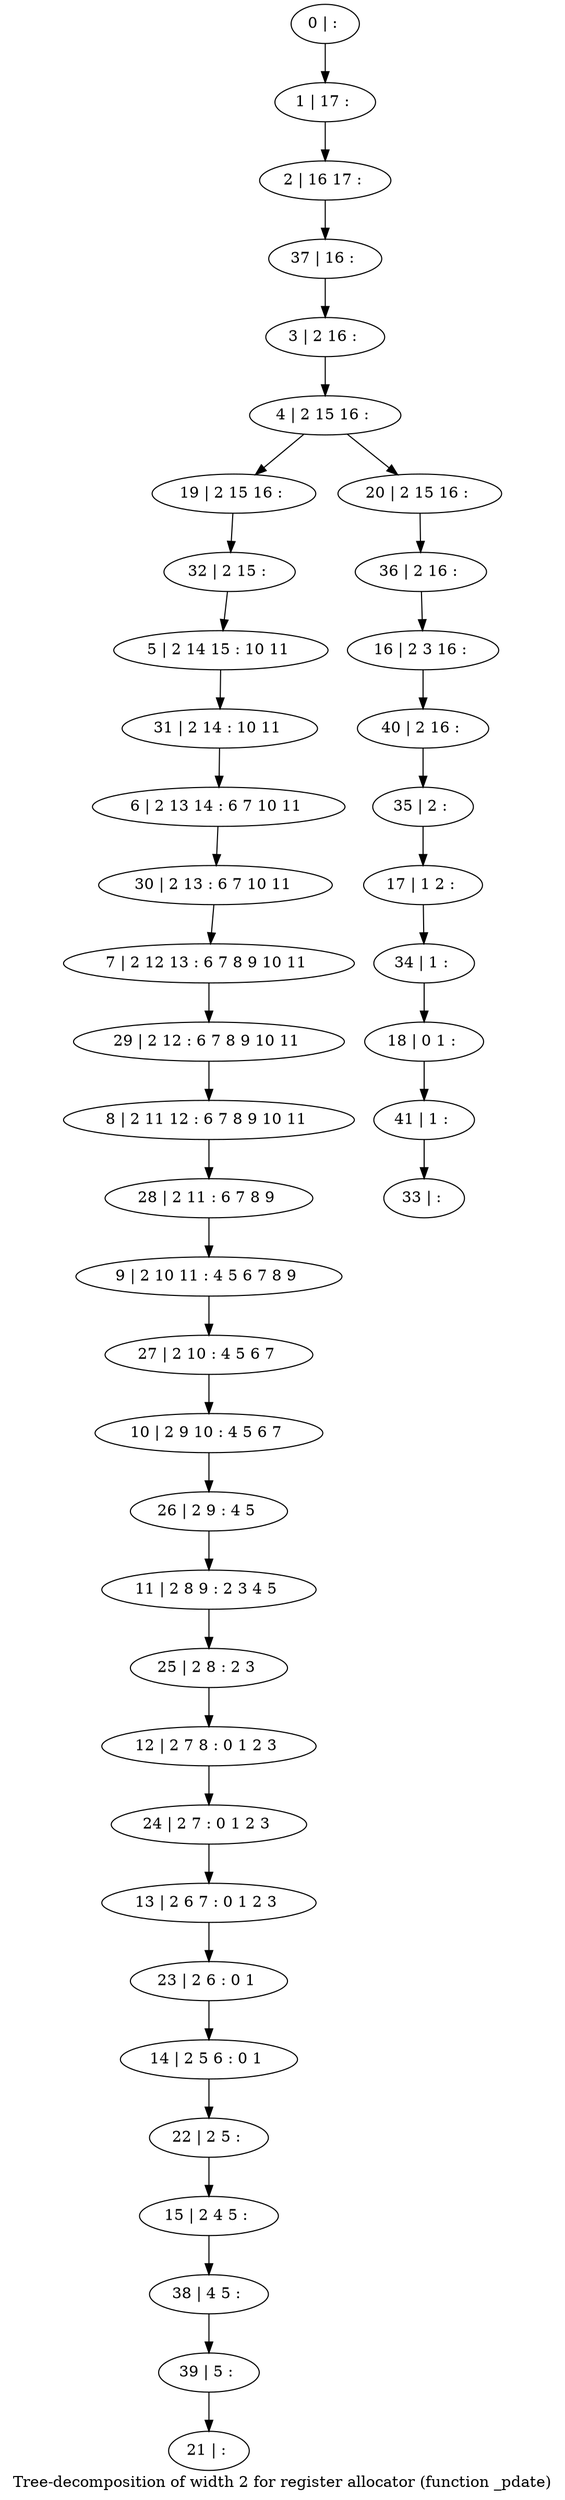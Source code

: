 digraph G {
graph [label="Tree-decomposition of width 2 for register allocator (function _pdate)"]
0[label="0 | : "];
1[label="1 | 17 : "];
2[label="2 | 16 17 : "];
3[label="3 | 2 16 : "];
4[label="4 | 2 15 16 : "];
5[label="5 | 2 14 15 : 10 11 "];
6[label="6 | 2 13 14 : 6 7 10 11 "];
7[label="7 | 2 12 13 : 6 7 8 9 10 11 "];
8[label="8 | 2 11 12 : 6 7 8 9 10 11 "];
9[label="9 | 2 10 11 : 4 5 6 7 8 9 "];
10[label="10 | 2 9 10 : 4 5 6 7 "];
11[label="11 | 2 8 9 : 2 3 4 5 "];
12[label="12 | 2 7 8 : 0 1 2 3 "];
13[label="13 | 2 6 7 : 0 1 2 3 "];
14[label="14 | 2 5 6 : 0 1 "];
15[label="15 | 2 4 5 : "];
16[label="16 | 2 3 16 : "];
17[label="17 | 1 2 : "];
18[label="18 | 0 1 : "];
19[label="19 | 2 15 16 : "];
20[label="20 | 2 15 16 : "];
21[label="21 | : "];
22[label="22 | 2 5 : "];
23[label="23 | 2 6 : 0 1 "];
24[label="24 | 2 7 : 0 1 2 3 "];
25[label="25 | 2 8 : 2 3 "];
26[label="26 | 2 9 : 4 5 "];
27[label="27 | 2 10 : 4 5 6 7 "];
28[label="28 | 2 11 : 6 7 8 9 "];
29[label="29 | 2 12 : 6 7 8 9 10 11 "];
30[label="30 | 2 13 : 6 7 10 11 "];
31[label="31 | 2 14 : 10 11 "];
32[label="32 | 2 15 : "];
33[label="33 | : "];
34[label="34 | 1 : "];
35[label="35 | 2 : "];
36[label="36 | 2 16 : "];
37[label="37 | 16 : "];
38[label="38 | 4 5 : "];
39[label="39 | 5 : "];
40[label="40 | 2 16 : "];
41[label="41 | 1 : "];
0->1 ;
1->2 ;
3->4 ;
4->19 ;
4->20 ;
22->15 ;
14->22 ;
23->14 ;
13->23 ;
24->13 ;
12->24 ;
25->12 ;
11->25 ;
26->11 ;
10->26 ;
27->10 ;
9->27 ;
28->9 ;
8->28 ;
29->8 ;
7->29 ;
30->7 ;
6->30 ;
31->6 ;
5->31 ;
32->5 ;
19->32 ;
34->18 ;
17->34 ;
35->17 ;
36->16 ;
20->36 ;
37->3 ;
2->37 ;
15->38 ;
39->21 ;
38->39 ;
40->35 ;
16->40 ;
41->33 ;
18->41 ;
}
